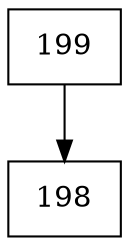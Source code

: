 digraph G {
  node [shape=record];
  node0 [label="{199}"];
  node0 -> node1;
  node1 [label="{198}"];
}

